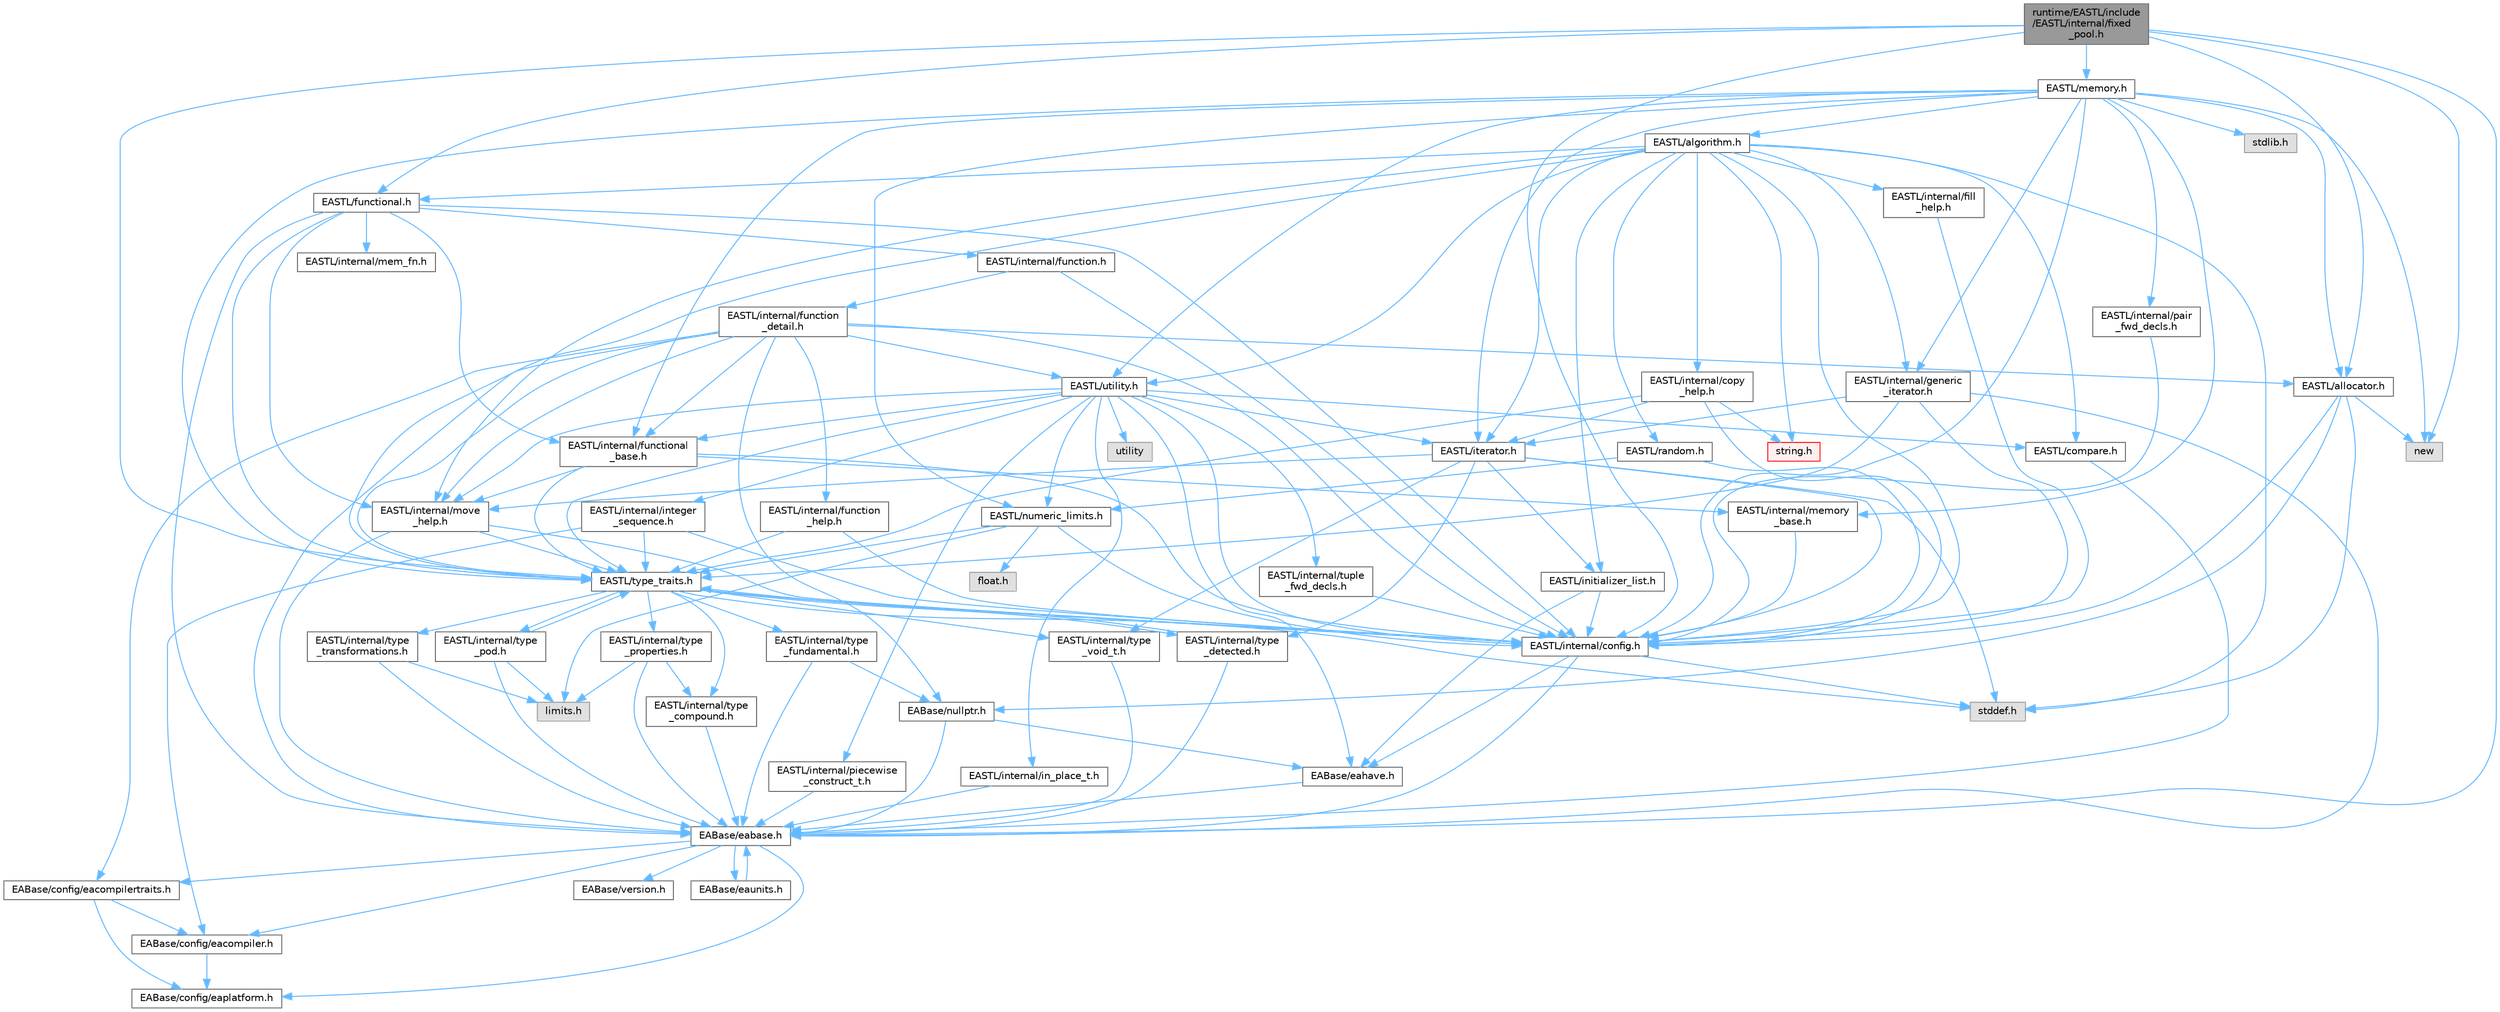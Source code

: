 digraph "runtime/EASTL/include/EASTL/internal/fixed_pool.h"
{
 // LATEX_PDF_SIZE
  bgcolor="transparent";
  edge [fontname=Helvetica,fontsize=10,labelfontname=Helvetica,labelfontsize=10];
  node [fontname=Helvetica,fontsize=10,shape=box,height=0.2,width=0.4];
  Node1 [id="Node000001",label="runtime/EASTL/include\l/EASTL/internal/fixed\l_pool.h",height=0.2,width=0.4,color="gray40", fillcolor="grey60", style="filled", fontcolor="black",tooltip=" "];
  Node1 -> Node2 [id="edge150_Node000001_Node000002",color="steelblue1",style="solid",tooltip=" "];
  Node2 [id="Node000002",label="EABase/eabase.h",height=0.2,width=0.4,color="grey40", fillcolor="white", style="filled",URL="$eabase_8h.html",tooltip=" "];
  Node2 -> Node3 [id="edge151_Node000002_Node000003",color="steelblue1",style="solid",tooltip=" "];
  Node3 [id="Node000003",label="EABase/config/eacompiler.h",height=0.2,width=0.4,color="grey40", fillcolor="white", style="filled",URL="$eacompiler_8h.html",tooltip=" "];
  Node3 -> Node4 [id="edge152_Node000003_Node000004",color="steelblue1",style="solid",tooltip=" "];
  Node4 [id="Node000004",label="EABase/config/eaplatform.h",height=0.2,width=0.4,color="grey40", fillcolor="white", style="filled",URL="$eaplatform_8h.html",tooltip=" "];
  Node2 -> Node5 [id="edge153_Node000002_Node000005",color="steelblue1",style="solid",tooltip=" "];
  Node5 [id="Node000005",label="EABase/config/eacompilertraits.h",height=0.2,width=0.4,color="grey40", fillcolor="white", style="filled",URL="$eacompilertraits_8h.html",tooltip=" "];
  Node5 -> Node4 [id="edge154_Node000005_Node000004",color="steelblue1",style="solid",tooltip=" "];
  Node5 -> Node3 [id="edge155_Node000005_Node000003",color="steelblue1",style="solid",tooltip=" "];
  Node2 -> Node4 [id="edge156_Node000002_Node000004",color="steelblue1",style="solid",tooltip=" "];
  Node2 -> Node6 [id="edge157_Node000002_Node000006",color="steelblue1",style="solid",tooltip=" "];
  Node6 [id="Node000006",label="EABase/version.h",height=0.2,width=0.4,color="grey40", fillcolor="white", style="filled",URL="$_e_a_s_t_l_2packages_2_e_a_base_2include_2_common_2_e_a_base_2version_8h.html",tooltip=" "];
  Node2 -> Node7 [id="edge158_Node000002_Node000007",color="steelblue1",style="solid",tooltip=" "];
  Node7 [id="Node000007",label="EABase/eaunits.h",height=0.2,width=0.4,color="grey40", fillcolor="white", style="filled",URL="$eaunits_8h.html",tooltip=" "];
  Node7 -> Node2 [id="edge159_Node000007_Node000002",color="steelblue1",style="solid",tooltip=" "];
  Node1 -> Node8 [id="edge160_Node000001_Node000008",color="steelblue1",style="solid",tooltip=" "];
  Node8 [id="Node000008",label="EASTL/internal/config.h",height=0.2,width=0.4,color="grey40", fillcolor="white", style="filled",URL="$config_8h.html",tooltip=" "];
  Node8 -> Node2 [id="edge161_Node000008_Node000002",color="steelblue1",style="solid",tooltip=" "];
  Node8 -> Node9 [id="edge162_Node000008_Node000009",color="steelblue1",style="solid",tooltip=" "];
  Node9 [id="Node000009",label="EABase/eahave.h",height=0.2,width=0.4,color="grey40", fillcolor="white", style="filled",URL="$eahave_8h.html",tooltip=" "];
  Node9 -> Node2 [id="edge163_Node000009_Node000002",color="steelblue1",style="solid",tooltip=" "];
  Node8 -> Node10 [id="edge164_Node000008_Node000010",color="steelblue1",style="solid",tooltip=" "];
  Node10 [id="Node000010",label="stddef.h",height=0.2,width=0.4,color="grey60", fillcolor="#E0E0E0", style="filled",tooltip=" "];
  Node1 -> Node11 [id="edge165_Node000001_Node000011",color="steelblue1",style="solid",tooltip=" "];
  Node11 [id="Node000011",label="EASTL/functional.h",height=0.2,width=0.4,color="grey40", fillcolor="white", style="filled",URL="$_e_a_s_t_l_2include_2_e_a_s_t_l_2functional_8h.html",tooltip=" "];
  Node11 -> Node2 [id="edge166_Node000011_Node000002",color="steelblue1",style="solid",tooltip=" "];
  Node11 -> Node8 [id="edge167_Node000011_Node000008",color="steelblue1",style="solid",tooltip=" "];
  Node11 -> Node12 [id="edge168_Node000011_Node000012",color="steelblue1",style="solid",tooltip=" "];
  Node12 [id="Node000012",label="EASTL/internal/move\l_help.h",height=0.2,width=0.4,color="grey40", fillcolor="white", style="filled",URL="$move__help_8h.html",tooltip=" "];
  Node12 -> Node2 [id="edge169_Node000012_Node000002",color="steelblue1",style="solid",tooltip=" "];
  Node12 -> Node8 [id="edge170_Node000012_Node000008",color="steelblue1",style="solid",tooltip=" "];
  Node12 -> Node13 [id="edge171_Node000012_Node000013",color="steelblue1",style="solid",tooltip=" "];
  Node13 [id="Node000013",label="EASTL/type_traits.h",height=0.2,width=0.4,color="grey40", fillcolor="white", style="filled",URL="$_e_a_s_t_l_2include_2_e_a_s_t_l_2type__traits_8h.html",tooltip=" "];
  Node13 -> Node8 [id="edge172_Node000013_Node000008",color="steelblue1",style="solid",tooltip=" "];
  Node13 -> Node10 [id="edge173_Node000013_Node000010",color="steelblue1",style="solid",tooltip=" "];
  Node13 -> Node14 [id="edge174_Node000013_Node000014",color="steelblue1",style="solid",tooltip=" "];
  Node14 [id="Node000014",label="EASTL/internal/type\l_fundamental.h",height=0.2,width=0.4,color="grey40", fillcolor="white", style="filled",URL="$type__fundamental_8h.html",tooltip=" "];
  Node14 -> Node2 [id="edge175_Node000014_Node000002",color="steelblue1",style="solid",tooltip=" "];
  Node14 -> Node15 [id="edge176_Node000014_Node000015",color="steelblue1",style="solid",tooltip=" "];
  Node15 [id="Node000015",label="EABase/nullptr.h",height=0.2,width=0.4,color="grey40", fillcolor="white", style="filled",URL="$nullptr_8h.html",tooltip=" "];
  Node15 -> Node2 [id="edge177_Node000015_Node000002",color="steelblue1",style="solid",tooltip=" "];
  Node15 -> Node9 [id="edge178_Node000015_Node000009",color="steelblue1",style="solid",tooltip=" "];
  Node13 -> Node16 [id="edge179_Node000013_Node000016",color="steelblue1",style="solid",tooltip=" "];
  Node16 [id="Node000016",label="EASTL/internal/type\l_transformations.h",height=0.2,width=0.4,color="grey40", fillcolor="white", style="filled",URL="$type__transformations_8h.html",tooltip=" "];
  Node16 -> Node2 [id="edge180_Node000016_Node000002",color="steelblue1",style="solid",tooltip=" "];
  Node16 -> Node17 [id="edge181_Node000016_Node000017",color="steelblue1",style="solid",tooltip=" "];
  Node17 [id="Node000017",label="limits.h",height=0.2,width=0.4,color="grey60", fillcolor="#E0E0E0", style="filled",tooltip=" "];
  Node13 -> Node18 [id="edge182_Node000013_Node000018",color="steelblue1",style="solid",tooltip=" "];
  Node18 [id="Node000018",label="EASTL/internal/type\l_void_t.h",height=0.2,width=0.4,color="grey40", fillcolor="white", style="filled",URL="$type__void__t_8h.html",tooltip=" "];
  Node18 -> Node2 [id="edge183_Node000018_Node000002",color="steelblue1",style="solid",tooltip=" "];
  Node13 -> Node19 [id="edge184_Node000013_Node000019",color="steelblue1",style="solid",tooltip=" "];
  Node19 [id="Node000019",label="EASTL/internal/type\l_properties.h",height=0.2,width=0.4,color="grey40", fillcolor="white", style="filled",URL="$type__properties_8h.html",tooltip=" "];
  Node19 -> Node2 [id="edge185_Node000019_Node000002",color="steelblue1",style="solid",tooltip=" "];
  Node19 -> Node17 [id="edge186_Node000019_Node000017",color="steelblue1",style="solid",tooltip=" "];
  Node19 -> Node20 [id="edge187_Node000019_Node000020",color="steelblue1",style="solid",tooltip=" "];
  Node20 [id="Node000020",label="EASTL/internal/type\l_compound.h",height=0.2,width=0.4,color="grey40", fillcolor="white", style="filled",URL="$type__compound_8h.html",tooltip=" "];
  Node20 -> Node2 [id="edge188_Node000020_Node000002",color="steelblue1",style="solid",tooltip=" "];
  Node13 -> Node20 [id="edge189_Node000013_Node000020",color="steelblue1",style="solid",tooltip=" "];
  Node13 -> Node21 [id="edge190_Node000013_Node000021",color="steelblue1",style="solid",tooltip=" "];
  Node21 [id="Node000021",label="EASTL/internal/type\l_pod.h",height=0.2,width=0.4,color="grey40", fillcolor="white", style="filled",URL="$type__pod_8h.html",tooltip=" "];
  Node21 -> Node2 [id="edge191_Node000021_Node000002",color="steelblue1",style="solid",tooltip=" "];
  Node21 -> Node17 [id="edge192_Node000021_Node000017",color="steelblue1",style="solid",tooltip=" "];
  Node21 -> Node13 [id="edge193_Node000021_Node000013",color="steelblue1",style="solid",tooltip=" "];
  Node13 -> Node22 [id="edge194_Node000013_Node000022",color="steelblue1",style="solid",tooltip=" "];
  Node22 [id="Node000022",label="EASTL/internal/type\l_detected.h",height=0.2,width=0.4,color="grey40", fillcolor="white", style="filled",URL="$type__detected_8h.html",tooltip=" "];
  Node22 -> Node2 [id="edge195_Node000022_Node000002",color="steelblue1",style="solid",tooltip=" "];
  Node22 -> Node13 [id="edge196_Node000022_Node000013",color="steelblue1",style="solid",tooltip=" "];
  Node11 -> Node13 [id="edge197_Node000011_Node000013",color="steelblue1",style="solid",tooltip=" "];
  Node11 -> Node23 [id="edge198_Node000011_Node000023",color="steelblue1",style="solid",tooltip=" "];
  Node23 [id="Node000023",label="EASTL/internal/functional\l_base.h",height=0.2,width=0.4,color="grey40", fillcolor="white", style="filled",URL="$functional__base_8h.html",tooltip=" "];
  Node23 -> Node8 [id="edge199_Node000023_Node000008",color="steelblue1",style="solid",tooltip=" "];
  Node23 -> Node24 [id="edge200_Node000023_Node000024",color="steelblue1",style="solid",tooltip=" "];
  Node24 [id="Node000024",label="EASTL/internal/memory\l_base.h",height=0.2,width=0.4,color="grey40", fillcolor="white", style="filled",URL="$memory__base_8h.html",tooltip=" "];
  Node24 -> Node8 [id="edge201_Node000024_Node000008",color="steelblue1",style="solid",tooltip=" "];
  Node23 -> Node12 [id="edge202_Node000023_Node000012",color="steelblue1",style="solid",tooltip=" "];
  Node23 -> Node13 [id="edge203_Node000023_Node000013",color="steelblue1",style="solid",tooltip=" "];
  Node11 -> Node25 [id="edge204_Node000011_Node000025",color="steelblue1",style="solid",tooltip=" "];
  Node25 [id="Node000025",label="EASTL/internal/mem_fn.h",height=0.2,width=0.4,color="grey40", fillcolor="white", style="filled",URL="$mem__fn_8h.html",tooltip=" "];
  Node11 -> Node26 [id="edge205_Node000011_Node000026",color="steelblue1",style="solid",tooltip=" "];
  Node26 [id="Node000026",label="EASTL/internal/function.h",height=0.2,width=0.4,color="grey40", fillcolor="white", style="filled",URL="$_e_a_s_t_l_2include_2_e_a_s_t_l_2internal_2function_8h.html",tooltip=" "];
  Node26 -> Node8 [id="edge206_Node000026_Node000008",color="steelblue1",style="solid",tooltip=" "];
  Node26 -> Node27 [id="edge207_Node000026_Node000027",color="steelblue1",style="solid",tooltip=" "];
  Node27 [id="Node000027",label="EASTL/internal/function\l_detail.h",height=0.2,width=0.4,color="grey40", fillcolor="white", style="filled",URL="$function__detail_8h.html",tooltip=" "];
  Node27 -> Node5 [id="edge208_Node000027_Node000005",color="steelblue1",style="solid",tooltip=" "];
  Node27 -> Node2 [id="edge209_Node000027_Node000002",color="steelblue1",style="solid",tooltip=" "];
  Node27 -> Node15 [id="edge210_Node000027_Node000015",color="steelblue1",style="solid",tooltip=" "];
  Node27 -> Node28 [id="edge211_Node000027_Node000028",color="steelblue1",style="solid",tooltip=" "];
  Node28 [id="Node000028",label="EASTL/allocator.h",height=0.2,width=0.4,color="grey40", fillcolor="white", style="filled",URL="$allocator_8h.html",tooltip=" "];
  Node28 -> Node8 [id="edge212_Node000028_Node000008",color="steelblue1",style="solid",tooltip=" "];
  Node28 -> Node15 [id="edge213_Node000028_Node000015",color="steelblue1",style="solid",tooltip=" "];
  Node28 -> Node10 [id="edge214_Node000028_Node000010",color="steelblue1",style="solid",tooltip=" "];
  Node28 -> Node29 [id="edge215_Node000028_Node000029",color="steelblue1",style="solid",tooltip=" "];
  Node29 [id="Node000029",label="new",height=0.2,width=0.4,color="grey60", fillcolor="#E0E0E0", style="filled",tooltip=" "];
  Node27 -> Node8 [id="edge216_Node000027_Node000008",color="steelblue1",style="solid",tooltip=" "];
  Node27 -> Node30 [id="edge217_Node000027_Node000030",color="steelblue1",style="solid",tooltip=" "];
  Node30 [id="Node000030",label="EASTL/internal/function\l_help.h",height=0.2,width=0.4,color="grey40", fillcolor="white", style="filled",URL="$function__help_8h.html",tooltip=" "];
  Node30 -> Node8 [id="edge218_Node000030_Node000008",color="steelblue1",style="solid",tooltip=" "];
  Node30 -> Node13 [id="edge219_Node000030_Node000013",color="steelblue1",style="solid",tooltip=" "];
  Node27 -> Node23 [id="edge220_Node000027_Node000023",color="steelblue1",style="solid",tooltip=" "];
  Node27 -> Node12 [id="edge221_Node000027_Node000012",color="steelblue1",style="solid",tooltip=" "];
  Node27 -> Node13 [id="edge222_Node000027_Node000013",color="steelblue1",style="solid",tooltip=" "];
  Node27 -> Node31 [id="edge223_Node000027_Node000031",color="steelblue1",style="solid",tooltip=" "];
  Node31 [id="Node000031",label="EASTL/utility.h",height=0.2,width=0.4,color="grey40", fillcolor="white", style="filled",URL="$_e_a_s_t_l_2include_2_e_a_s_t_l_2utility_8h.html",tooltip=" "];
  Node31 -> Node8 [id="edge224_Node000031_Node000008",color="steelblue1",style="solid",tooltip=" "];
  Node31 -> Node13 [id="edge225_Node000031_Node000013",color="steelblue1",style="solid",tooltip=" "];
  Node31 -> Node32 [id="edge226_Node000031_Node000032",color="steelblue1",style="solid",tooltip=" "];
  Node32 [id="Node000032",label="EASTL/iterator.h",height=0.2,width=0.4,color="grey40", fillcolor="white", style="filled",URL="$_e_a_s_t_l_2include_2_e_a_s_t_l_2iterator_8h.html",tooltip=" "];
  Node32 -> Node8 [id="edge227_Node000032_Node000008",color="steelblue1",style="solid",tooltip=" "];
  Node32 -> Node12 [id="edge228_Node000032_Node000012",color="steelblue1",style="solid",tooltip=" "];
  Node32 -> Node22 [id="edge229_Node000032_Node000022",color="steelblue1",style="solid",tooltip=" "];
  Node32 -> Node18 [id="edge230_Node000032_Node000018",color="steelblue1",style="solid",tooltip=" "];
  Node32 -> Node33 [id="edge231_Node000032_Node000033",color="steelblue1",style="solid",tooltip=" "];
  Node33 [id="Node000033",label="EASTL/initializer_list.h",height=0.2,width=0.4,color="grey40", fillcolor="white", style="filled",URL="$initializer__list_8h.html",tooltip=" "];
  Node33 -> Node8 [id="edge232_Node000033_Node000008",color="steelblue1",style="solid",tooltip=" "];
  Node33 -> Node9 [id="edge233_Node000033_Node000009",color="steelblue1",style="solid",tooltip=" "];
  Node32 -> Node10 [id="edge234_Node000032_Node000010",color="steelblue1",style="solid",tooltip=" "];
  Node31 -> Node34 [id="edge235_Node000031_Node000034",color="steelblue1",style="solid",tooltip=" "];
  Node34 [id="Node000034",label="EASTL/numeric_limits.h",height=0.2,width=0.4,color="grey40", fillcolor="white", style="filled",URL="$numeric__limits_8h.html",tooltip=" "];
  Node34 -> Node8 [id="edge236_Node000034_Node000008",color="steelblue1",style="solid",tooltip=" "];
  Node34 -> Node13 [id="edge237_Node000034_Node000013",color="steelblue1",style="solid",tooltip=" "];
  Node34 -> Node17 [id="edge238_Node000034_Node000017",color="steelblue1",style="solid",tooltip=" "];
  Node34 -> Node35 [id="edge239_Node000034_Node000035",color="steelblue1",style="solid",tooltip=" "];
  Node35 [id="Node000035",label="float.h",height=0.2,width=0.4,color="grey60", fillcolor="#E0E0E0", style="filled",tooltip=" "];
  Node31 -> Node36 [id="edge240_Node000031_Node000036",color="steelblue1",style="solid",tooltip=" "];
  Node36 [id="Node000036",label="EASTL/compare.h",height=0.2,width=0.4,color="grey40", fillcolor="white", style="filled",URL="$compare_8h.html",tooltip=" "];
  Node36 -> Node2 [id="edge241_Node000036_Node000002",color="steelblue1",style="solid",tooltip=" "];
  Node31 -> Node23 [id="edge242_Node000031_Node000023",color="steelblue1",style="solid",tooltip=" "];
  Node31 -> Node12 [id="edge243_Node000031_Node000012",color="steelblue1",style="solid",tooltip=" "];
  Node31 -> Node9 [id="edge244_Node000031_Node000009",color="steelblue1",style="solid",tooltip=" "];
  Node31 -> Node37 [id="edge245_Node000031_Node000037",color="steelblue1",style="solid",tooltip=" "];
  Node37 [id="Node000037",label="EASTL/internal/integer\l_sequence.h",height=0.2,width=0.4,color="grey40", fillcolor="white", style="filled",URL="$integer__sequence_8h.html",tooltip=" "];
  Node37 -> Node3 [id="edge246_Node000037_Node000003",color="steelblue1",style="solid",tooltip=" "];
  Node37 -> Node8 [id="edge247_Node000037_Node000008",color="steelblue1",style="solid",tooltip=" "];
  Node37 -> Node13 [id="edge248_Node000037_Node000013",color="steelblue1",style="solid",tooltip=" "];
  Node31 -> Node38 [id="edge249_Node000031_Node000038",color="steelblue1",style="solid",tooltip=" "];
  Node38 [id="Node000038",label="EASTL/internal/tuple\l_fwd_decls.h",height=0.2,width=0.4,color="grey40", fillcolor="white", style="filled",URL="$tuple__fwd__decls_8h.html",tooltip=" "];
  Node38 -> Node8 [id="edge250_Node000038_Node000008",color="steelblue1",style="solid",tooltip=" "];
  Node31 -> Node39 [id="edge251_Node000031_Node000039",color="steelblue1",style="solid",tooltip=" "];
  Node39 [id="Node000039",label="EASTL/internal/in_place_t.h",height=0.2,width=0.4,color="grey40", fillcolor="white", style="filled",URL="$in__place__t_8h.html",tooltip=" "];
  Node39 -> Node2 [id="edge252_Node000039_Node000002",color="steelblue1",style="solid",tooltip=" "];
  Node31 -> Node40 [id="edge253_Node000031_Node000040",color="steelblue1",style="solid",tooltip=" "];
  Node40 [id="Node000040",label="EASTL/internal/piecewise\l_construct_t.h",height=0.2,width=0.4,color="grey40", fillcolor="white", style="filled",URL="$piecewise__construct__t_8h.html",tooltip=" "];
  Node40 -> Node2 [id="edge254_Node000040_Node000002",color="steelblue1",style="solid",tooltip=" "];
  Node31 -> Node41 [id="edge255_Node000031_Node000041",color="steelblue1",style="solid",tooltip=" "];
  Node41 [id="Node000041",label="utility",height=0.2,width=0.4,color="grey60", fillcolor="#E0E0E0", style="filled",tooltip=" "];
  Node1 -> Node42 [id="edge256_Node000001_Node000042",color="steelblue1",style="solid",tooltip=" "];
  Node42 [id="Node000042",label="EASTL/memory.h",height=0.2,width=0.4,color="grey40", fillcolor="white", style="filled",URL="$_e_a_s_t_l_2include_2_e_a_s_t_l_2memory_8h.html",tooltip=" "];
  Node42 -> Node8 [id="edge257_Node000042_Node000008",color="steelblue1",style="solid",tooltip=" "];
  Node42 -> Node24 [id="edge258_Node000042_Node000024",color="steelblue1",style="solid",tooltip=" "];
  Node42 -> Node43 [id="edge259_Node000042_Node000043",color="steelblue1",style="solid",tooltip=" "];
  Node43 [id="Node000043",label="EASTL/internal/generic\l_iterator.h",height=0.2,width=0.4,color="grey40", fillcolor="white", style="filled",URL="$generic__iterator_8h.html",tooltip=" "];
  Node43 -> Node2 [id="edge260_Node000043_Node000002",color="steelblue1",style="solid",tooltip=" "];
  Node43 -> Node8 [id="edge261_Node000043_Node000008",color="steelblue1",style="solid",tooltip=" "];
  Node43 -> Node32 [id="edge262_Node000043_Node000032",color="steelblue1",style="solid",tooltip=" "];
  Node43 -> Node13 [id="edge263_Node000043_Node000013",color="steelblue1",style="solid",tooltip=" "];
  Node42 -> Node44 [id="edge264_Node000042_Node000044",color="steelblue1",style="solid",tooltip=" "];
  Node44 [id="Node000044",label="EASTL/internal/pair\l_fwd_decls.h",height=0.2,width=0.4,color="grey40", fillcolor="white", style="filled",URL="$pair__fwd__decls_8h.html",tooltip=" "];
  Node44 -> Node8 [id="edge265_Node000044_Node000008",color="steelblue1",style="solid",tooltip=" "];
  Node42 -> Node23 [id="edge266_Node000042_Node000023",color="steelblue1",style="solid",tooltip=" "];
  Node42 -> Node45 [id="edge267_Node000042_Node000045",color="steelblue1",style="solid",tooltip=" "];
  Node45 [id="Node000045",label="EASTL/algorithm.h",height=0.2,width=0.4,color="grey40", fillcolor="white", style="filled",URL="$_e_a_s_t_l_2include_2_e_a_s_t_l_2algorithm_8h.html",tooltip=" "];
  Node45 -> Node8 [id="edge268_Node000045_Node000008",color="steelblue1",style="solid",tooltip=" "];
  Node45 -> Node13 [id="edge269_Node000045_Node000013",color="steelblue1",style="solid",tooltip=" "];
  Node45 -> Node12 [id="edge270_Node000045_Node000012",color="steelblue1",style="solid",tooltip=" "];
  Node45 -> Node46 [id="edge271_Node000045_Node000046",color="steelblue1",style="solid",tooltip=" "];
  Node46 [id="Node000046",label="EASTL/internal/copy\l_help.h",height=0.2,width=0.4,color="grey40", fillcolor="white", style="filled",URL="$copy__help_8h.html",tooltip=" "];
  Node46 -> Node8 [id="edge272_Node000046_Node000008",color="steelblue1",style="solid",tooltip=" "];
  Node46 -> Node13 [id="edge273_Node000046_Node000013",color="steelblue1",style="solid",tooltip=" "];
  Node46 -> Node32 [id="edge274_Node000046_Node000032",color="steelblue1",style="solid",tooltip=" "];
  Node46 -> Node47 [id="edge275_Node000046_Node000047",color="steelblue1",style="solid",tooltip=" "];
  Node47 [id="Node000047",label="string.h",height=0.2,width=0.4,color="red", fillcolor="#FFF0F0", style="filled",URL="$string_8h.html",tooltip=" "];
  Node45 -> Node148 [id="edge276_Node000045_Node000148",color="steelblue1",style="solid",tooltip=" "];
  Node148 [id="Node000148",label="EASTL/internal/fill\l_help.h",height=0.2,width=0.4,color="grey40", fillcolor="white", style="filled",URL="$fill__help_8h.html",tooltip=" "];
  Node148 -> Node8 [id="edge277_Node000148_Node000008",color="steelblue1",style="solid",tooltip=" "];
  Node45 -> Node33 [id="edge278_Node000045_Node000033",color="steelblue1",style="solid",tooltip=" "];
  Node45 -> Node32 [id="edge279_Node000045_Node000032",color="steelblue1",style="solid",tooltip=" "];
  Node45 -> Node11 [id="edge280_Node000045_Node000011",color="steelblue1",style="solid",tooltip=" "];
  Node45 -> Node31 [id="edge281_Node000045_Node000031",color="steelblue1",style="solid",tooltip=" "];
  Node45 -> Node43 [id="edge282_Node000045_Node000043",color="steelblue1",style="solid",tooltip=" "];
  Node45 -> Node149 [id="edge283_Node000045_Node000149",color="steelblue1",style="solid",tooltip=" "];
  Node149 [id="Node000149",label="EASTL/random.h",height=0.2,width=0.4,color="grey40", fillcolor="white", style="filled",URL="$random_8h.html",tooltip=" "];
  Node149 -> Node8 [id="edge284_Node000149_Node000008",color="steelblue1",style="solid",tooltip=" "];
  Node149 -> Node34 [id="edge285_Node000149_Node000034",color="steelblue1",style="solid",tooltip=" "];
  Node45 -> Node36 [id="edge286_Node000045_Node000036",color="steelblue1",style="solid",tooltip=" "];
  Node45 -> Node10 [id="edge287_Node000045_Node000010",color="steelblue1",style="solid",tooltip=" "];
  Node45 -> Node47 [id="edge288_Node000045_Node000047",color="steelblue1",style="solid",tooltip=" "];
  Node42 -> Node13 [id="edge289_Node000042_Node000013",color="steelblue1",style="solid",tooltip=" "];
  Node42 -> Node28 [id="edge290_Node000042_Node000028",color="steelblue1",style="solid",tooltip=" "];
  Node42 -> Node32 [id="edge291_Node000042_Node000032",color="steelblue1",style="solid",tooltip=" "];
  Node42 -> Node31 [id="edge292_Node000042_Node000031",color="steelblue1",style="solid",tooltip=" "];
  Node42 -> Node34 [id="edge293_Node000042_Node000034",color="steelblue1",style="solid",tooltip=" "];
  Node42 -> Node150 [id="edge294_Node000042_Node000150",color="steelblue1",style="solid",tooltip=" "];
  Node150 [id="Node000150",label="stdlib.h",height=0.2,width=0.4,color="grey60", fillcolor="#E0E0E0", style="filled",tooltip=" "];
  Node42 -> Node29 [id="edge295_Node000042_Node000029",color="steelblue1",style="solid",tooltip=" "];
  Node1 -> Node28 [id="edge296_Node000001_Node000028",color="steelblue1",style="solid",tooltip=" "];
  Node1 -> Node13 [id="edge297_Node000001_Node000013",color="steelblue1",style="solid",tooltip=" "];
  Node1 -> Node29 [id="edge298_Node000001_Node000029",color="steelblue1",style="solid",tooltip=" "];
}

